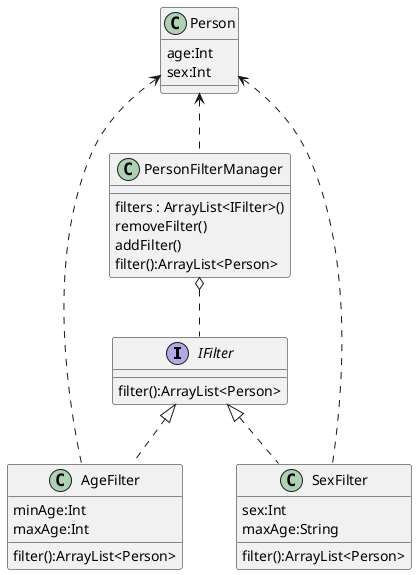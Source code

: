 @startuml

interface IFilter {
     filter():ArrayList<Person>
}
class Person{
    age:Int
    sex:Int
}
class AgeFilter{
    minAge:Int
    maxAge:Int
    filter():ArrayList<Person>
}
class SexFilter{
    sex:Int
    maxAge:String
    filter():ArrayList<Person>
}
class PersonFilterManager{
    filters : ArrayList<IFilter>()
    removeFilter()
    addFilter()
    filter():ArrayList<Person>
}
IFilter <|.. AgeFilter
IFilter <|.. SexFilter
Person <.. AgeFilter
Person <.. SexFilter
PersonFilterManager o.. IFilter
Person <.. PersonFilterManager
@enduml
